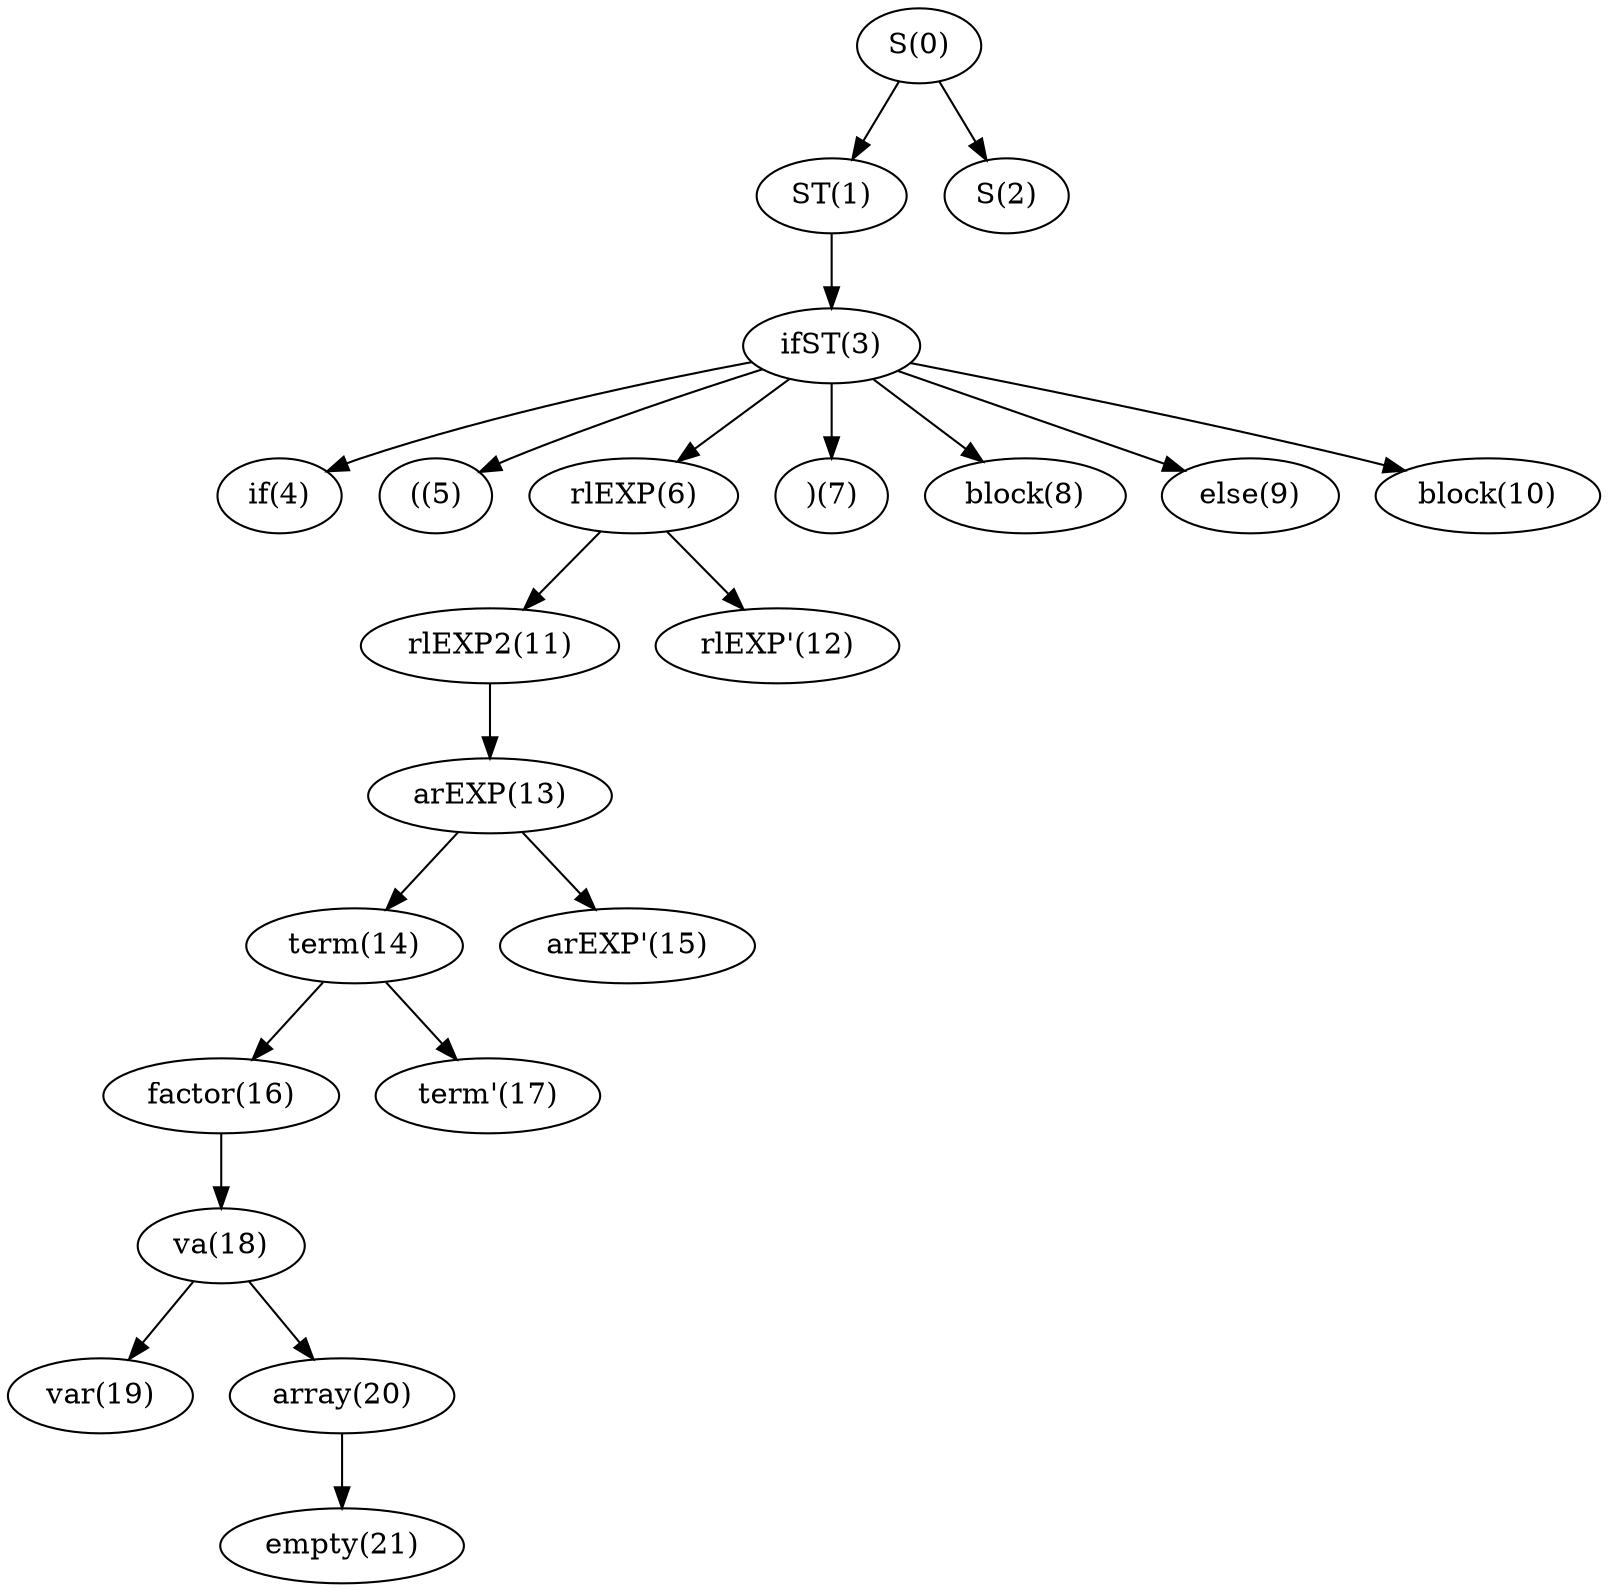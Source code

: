 // Graph
digraph {
	"S(0)" -> "ST(1)" [constraint=true]
	"S(0)" -> "S(2)" [constraint=true]
	"ST(1)" -> "ifST(3)" [constraint=true]
	"ifST(3)" -> "if(4)" [constraint=true]
	"ifST(3)" -> "((5)" [constraint=true]
	"ifST(3)" -> "rlEXP(6)" [constraint=true]
	"ifST(3)" -> ")(7)" [constraint=true]
	"ifST(3)" -> "block(8)" [constraint=true]
	"ifST(3)" -> "else(9)" [constraint=true]
	"ifST(3)" -> "block(10)" [constraint=true]
	"rlEXP(6)" -> "rlEXP2(11)" [constraint=true]
	"rlEXP(6)" -> "rlEXP'(12)" [constraint=true]
	"rlEXP2(11)" -> "arEXP(13)" [constraint=true]
	"arEXP(13)" -> "term(14)" [constraint=true]
	"arEXP(13)" -> "arEXP'(15)" [constraint=true]
	"term(14)" -> "factor(16)" [constraint=true]
	"term(14)" -> "term'(17)" [constraint=true]
	"factor(16)" -> "va(18)" [constraint=true]
	"va(18)" -> "var(19)" [constraint=true]
	"va(18)" -> "array(20)" [constraint=true]
	"array(20)" -> "empty(21)" [constraint=true]
}
